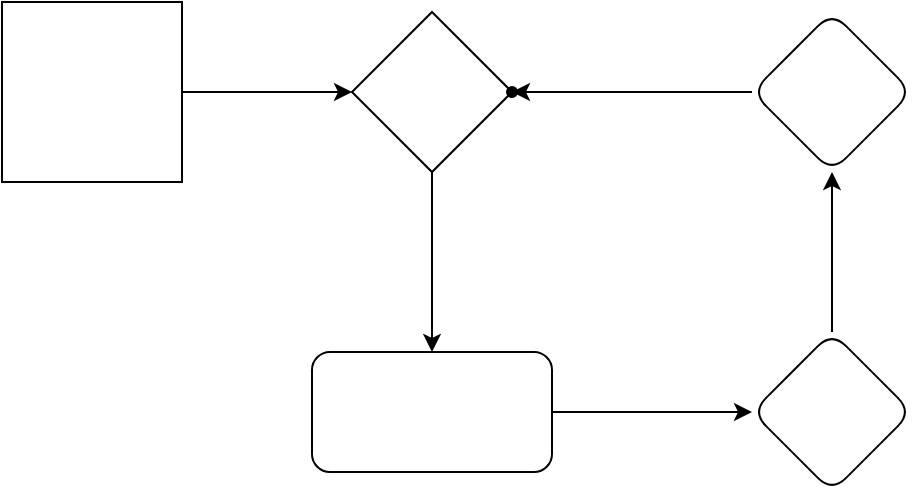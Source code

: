 <mxfile version="17.4.6" type="github">
  <diagram id="N2oWn4F4IZW43acvEQuO" name="Page-1">
    <mxGraphModel dx="953" dy="1044" grid="1" gridSize="10" guides="1" tooltips="1" connect="1" arrows="1" fold="1" page="1" pageScale="1" pageWidth="850" pageHeight="1100" math="0" shadow="0">
      <root>
        <mxCell id="0" />
        <mxCell id="1" parent="0" />
        <mxCell id="0YI-NeENXeWSQUGV5ouM-3" value="" style="edgeStyle=orthogonalEdgeStyle;rounded=0;orthogonalLoop=1;jettySize=auto;html=1;" edge="1" parent="1" source="0YI-NeENXeWSQUGV5ouM-1" target="0YI-NeENXeWSQUGV5ouM-2">
          <mxGeometry relative="1" as="geometry" />
        </mxCell>
        <mxCell id="0YI-NeENXeWSQUGV5ouM-1" value="" style="whiteSpace=wrap;html=1;aspect=fixed;direction=south;rotation=0;" vertex="1" parent="1">
          <mxGeometry x="220" y="180" width="90" height="90" as="geometry" />
        </mxCell>
        <mxCell id="0YI-NeENXeWSQUGV5ouM-5" value="" style="edgeStyle=orthogonalEdgeStyle;rounded=0;orthogonalLoop=1;jettySize=auto;html=1;" edge="1" parent="1" source="0YI-NeENXeWSQUGV5ouM-2" target="0YI-NeENXeWSQUGV5ouM-4">
          <mxGeometry relative="1" as="geometry" />
        </mxCell>
        <mxCell id="0YI-NeENXeWSQUGV5ouM-2" value="" style="rhombus;whiteSpace=wrap;html=1;" vertex="1" parent="1">
          <mxGeometry x="395" y="185" width="80" height="80" as="geometry" />
        </mxCell>
        <mxCell id="0YI-NeENXeWSQUGV5ouM-7" value="" style="edgeStyle=orthogonalEdgeStyle;rounded=0;orthogonalLoop=1;jettySize=auto;html=1;" edge="1" parent="1" source="0YI-NeENXeWSQUGV5ouM-4" target="0YI-NeENXeWSQUGV5ouM-6">
          <mxGeometry relative="1" as="geometry" />
        </mxCell>
        <mxCell id="0YI-NeENXeWSQUGV5ouM-4" value="" style="rounded=1;whiteSpace=wrap;html=1;" vertex="1" parent="1">
          <mxGeometry x="375" y="355" width="120" height="60" as="geometry" />
        </mxCell>
        <mxCell id="0YI-NeENXeWSQUGV5ouM-9" value="" style="edgeStyle=orthogonalEdgeStyle;rounded=0;orthogonalLoop=1;jettySize=auto;html=1;" edge="1" parent="1" source="0YI-NeENXeWSQUGV5ouM-6" target="0YI-NeENXeWSQUGV5ouM-8">
          <mxGeometry relative="1" as="geometry" />
        </mxCell>
        <mxCell id="0YI-NeENXeWSQUGV5ouM-6" value="" style="rhombus;whiteSpace=wrap;html=1;rounded=1;" vertex="1" parent="1">
          <mxGeometry x="595" y="345" width="80" height="80" as="geometry" />
        </mxCell>
        <mxCell id="0YI-NeENXeWSQUGV5ouM-11" value="" style="edgeStyle=orthogonalEdgeStyle;rounded=0;orthogonalLoop=1;jettySize=auto;html=1;" edge="1" parent="1" source="0YI-NeENXeWSQUGV5ouM-8" target="0YI-NeENXeWSQUGV5ouM-10">
          <mxGeometry relative="1" as="geometry" />
        </mxCell>
        <mxCell id="0YI-NeENXeWSQUGV5ouM-8" value="" style="rhombus;whiteSpace=wrap;html=1;rounded=1;" vertex="1" parent="1">
          <mxGeometry x="595" y="185" width="80" height="80" as="geometry" />
        </mxCell>
        <mxCell id="0YI-NeENXeWSQUGV5ouM-10" value="" style="shape=waypoint;sketch=0;size=6;pointerEvents=1;points=[];fillColor=default;resizable=0;rotatable=0;perimeter=centerPerimeter;snapToPoint=1;rounded=1;" vertex="1" parent="1">
          <mxGeometry x="455" y="205" width="40" height="40" as="geometry" />
        </mxCell>
      </root>
    </mxGraphModel>
  </diagram>
</mxfile>
